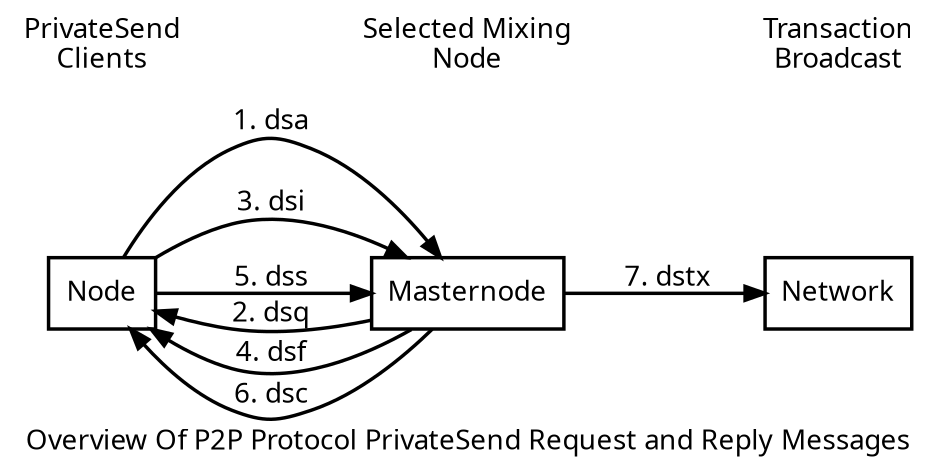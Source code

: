 digraph {

size="6.25";
rankdir=LR
//nodesep=0.05;
//ranksep=0.1;
//splines="false"

edge [ penwidth = 1.75, fontname="Sans" ] //,style="axeed", dir="none" ]
node [ penwidth = 1.75, shape = "box", fontname="Sans", ]
graph [ penwidth = 1.75, fontname="Sans" ]

"Node" -> Masternode [ label="1. dsa", style="axeed" ];
Masternode -> "Node" [ label="2. dsq" ];
"Node" -> Masternode [ label="3. dsi", style="axeed" ];
Masternode -> "Node" [ label="4. dsf" ];
"Node" -> Masternode [ label="5. dss", style="axeed" ];
Masternode -> "Node" [ label="6. dsc" ];

// Relay to network
Masternode -> "Network" [ label="7. dstx" ];

{
    node [ shape = "none" ];
    label1 [ label = "PrivateSend\nClients" ];
    label2 [ label = "Selected Mixing\nNode" ];
    label3 [ label = "Transaction\nBroadcast" ];

    label1 -> label2 -> label3 [style = "invis" ];
}

label = "Overview Of P2P Protocol PrivateSend Request and Reply Messages"
}
